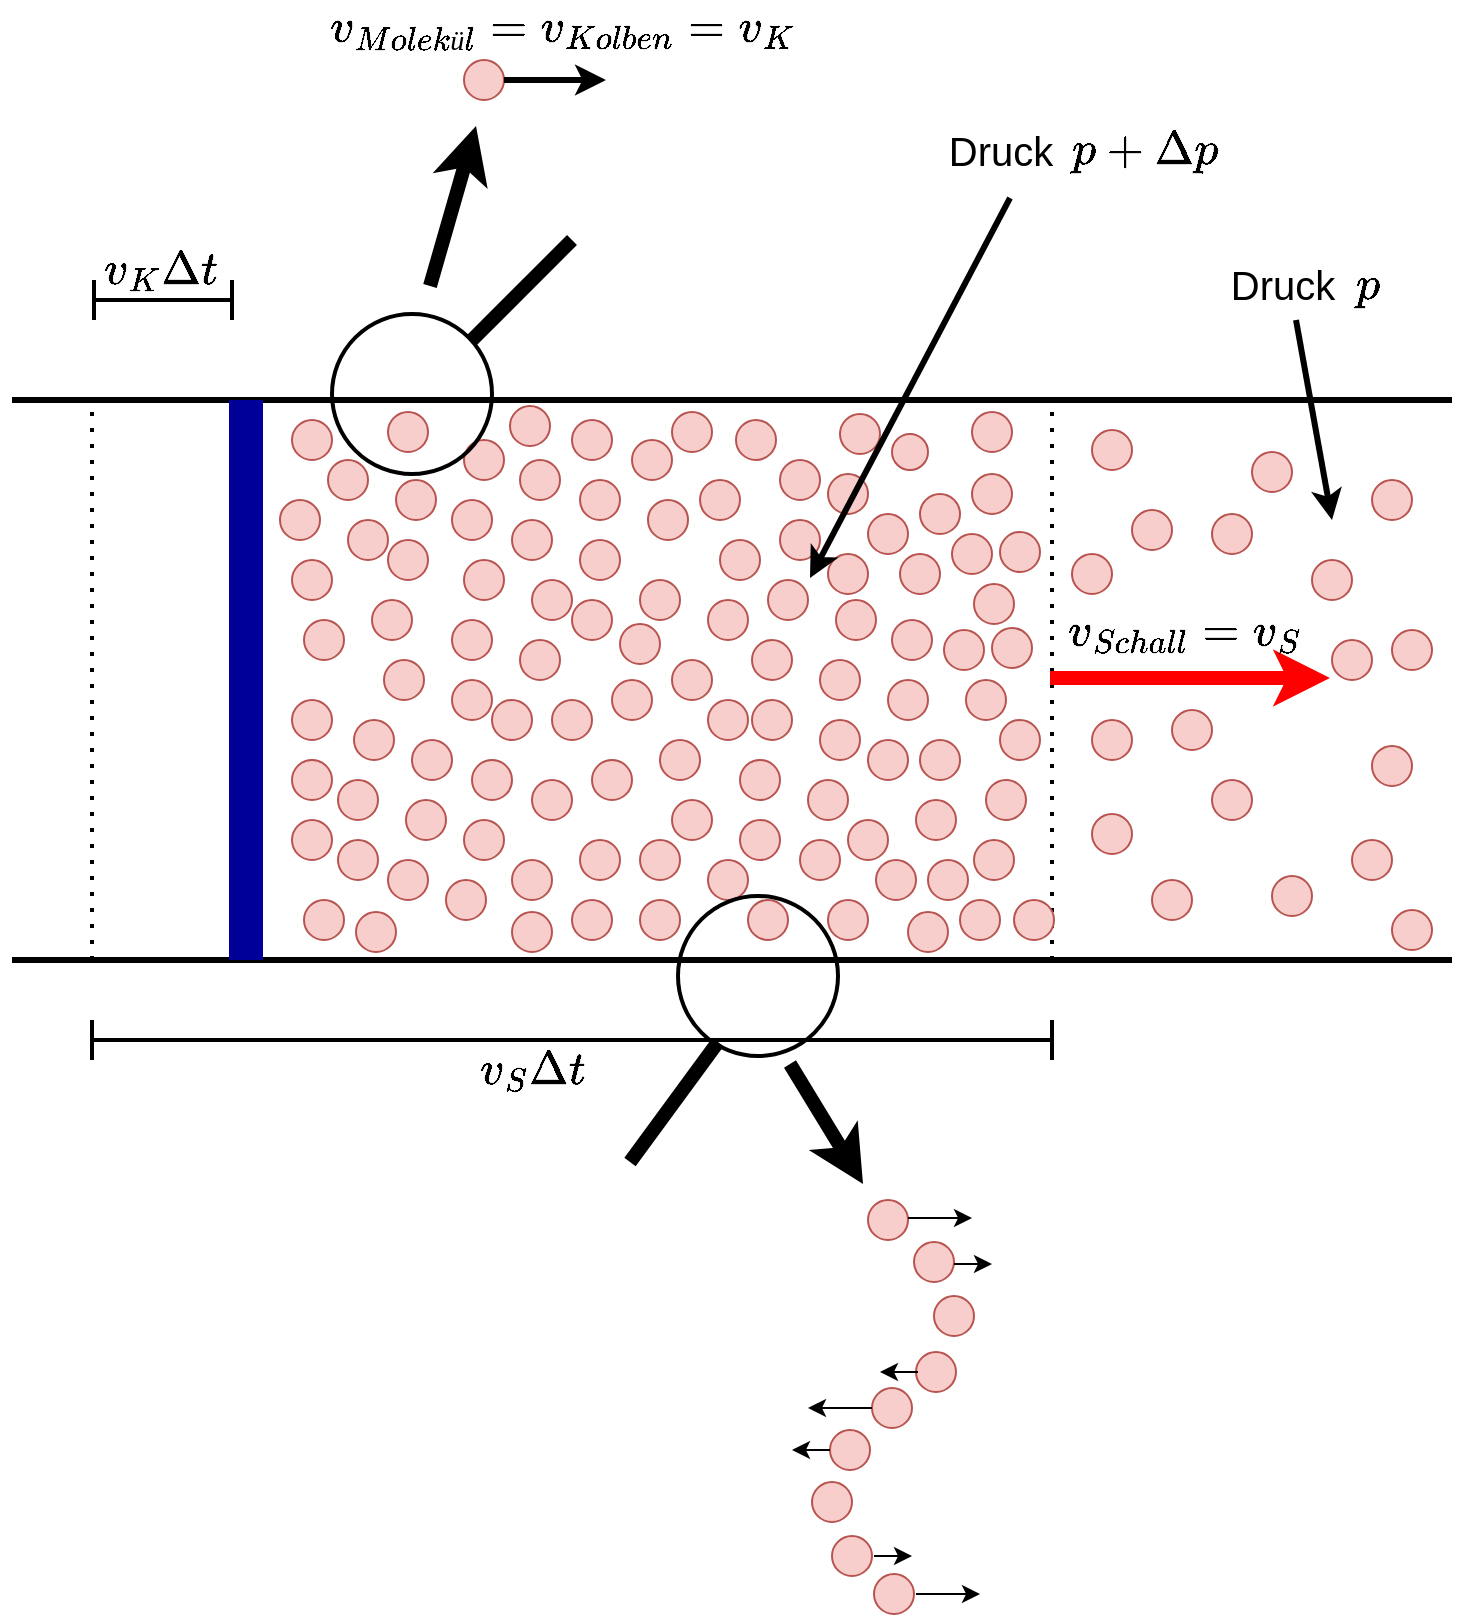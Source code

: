 <mxfile version="16.0.2" type="device"><diagram id="RHFOuQ_FvYzQEXBO6TNS" name="Seite-1"><mxGraphModel dx="786" dy="1684" grid="1" gridSize="10" guides="1" tooltips="1" connect="1" arrows="1" fold="1" page="1" pageScale="1" pageWidth="827" pageHeight="1169" math="1" shadow="0"><root><mxCell id="0"/><mxCell id="1" parent="0"/><mxCell id="Imc8ZZ9VPLZK54AkQUQ0-1" value="" style="endArrow=none;html=1;rounded=0;strokeWidth=3;" parent="1" edge="1"><mxGeometry width="50" height="50" relative="1" as="geometry"><mxPoint x="40" y="80" as="sourcePoint"/><mxPoint x="760" y="80" as="targetPoint"/></mxGeometry></mxCell><mxCell id="Imc8ZZ9VPLZK54AkQUQ0-2" value="" style="endArrow=none;html=1;rounded=0;strokeWidth=3;" parent="1" edge="1"><mxGeometry width="50" height="50" relative="1" as="geometry"><mxPoint x="40" y="360" as="sourcePoint"/><mxPoint x="760" y="360" as="targetPoint"/></mxGeometry></mxCell><mxCell id="Imc8ZZ9VPLZK54AkQUQ0-3" value="" style="endArrow=none;html=1;rounded=0;strokeWidth=17;strokeColor=#000099;" parent="1" edge="1"><mxGeometry width="50" height="50" relative="1" as="geometry"><mxPoint x="157" y="360" as="sourcePoint"/><mxPoint x="157" y="80" as="targetPoint"/></mxGeometry></mxCell><mxCell id="Imc8ZZ9VPLZK54AkQUQ0-4" value="" style="endArrow=none;dashed=1;html=1;dashPattern=1 3;strokeWidth=2;rounded=0;" parent="1" edge="1"><mxGeometry width="50" height="50" relative="1" as="geometry"><mxPoint x="560" y="360" as="sourcePoint"/><mxPoint x="560" y="80" as="targetPoint"/></mxGeometry></mxCell><mxCell id="Imc8ZZ9VPLZK54AkQUQ0-5" value="" style="endArrow=none;dashed=1;html=1;dashPattern=1 3;strokeWidth=2;rounded=0;" parent="1" edge="1"><mxGeometry width="50" height="50" relative="1" as="geometry"><mxPoint x="80" y="360" as="sourcePoint"/><mxPoint x="80" y="80" as="targetPoint"/></mxGeometry></mxCell><mxCell id="Imc8ZZ9VPLZK54AkQUQ0-6" value="" style="ellipse;whiteSpace=wrap;html=1;aspect=fixed;fillColor=#f8cecc;strokeColor=#b85450;" parent="1" vertex="1"><mxGeometry x="370" y="280" width="20" height="20" as="geometry"/></mxCell><mxCell id="Imc8ZZ9VPLZK54AkQUQ0-7" value="" style="ellipse;whiteSpace=wrap;html=1;aspect=fixed;fillColor=#f8cecc;strokeColor=#b85450;" parent="1" vertex="1"><mxGeometry x="404" y="290" width="20" height="20" as="geometry"/></mxCell><mxCell id="Imc8ZZ9VPLZK54AkQUQ0-8" value="" style="ellipse;whiteSpace=wrap;html=1;aspect=fixed;fillColor=#f8cecc;strokeColor=#b85450;" parent="1" vertex="1"><mxGeometry x="290" y="140" width="20" height="20" as="geometry"/></mxCell><mxCell id="Imc8ZZ9VPLZK54AkQUQ0-9" value="" style="ellipse;whiteSpace=wrap;html=1;aspect=fixed;fillColor=#f8cecc;strokeColor=#b85450;" parent="1" vertex="1"><mxGeometry x="324" y="150" width="20" height="20" as="geometry"/></mxCell><mxCell id="Imc8ZZ9VPLZK54AkQUQ0-14" value="" style="ellipse;whiteSpace=wrap;html=1;aspect=fixed;fillColor=#f8cecc;strokeColor=#b85450;" parent="1" vertex="1"><mxGeometry x="404" y="260" width="20" height="20" as="geometry"/></mxCell><mxCell id="Imc8ZZ9VPLZK54AkQUQ0-15" value="" style="ellipse;whiteSpace=wrap;html=1;aspect=fixed;fillColor=#f8cecc;strokeColor=#b85450;" parent="1" vertex="1"><mxGeometry x="438" y="270" width="20" height="20" as="geometry"/></mxCell><mxCell id="Imc8ZZ9VPLZK54AkQUQ0-16" value="" style="ellipse;whiteSpace=wrap;html=1;aspect=fixed;fillColor=#f8cecc;strokeColor=#b85450;" parent="1" vertex="1"><mxGeometry x="324" y="120" width="20" height="20" as="geometry"/></mxCell><mxCell id="Imc8ZZ9VPLZK54AkQUQ0-17" value="" style="ellipse;whiteSpace=wrap;html=1;aspect=fixed;fillColor=#f8cecc;strokeColor=#b85450;" parent="1" vertex="1"><mxGeometry x="358" y="130" width="20" height="20" as="geometry"/></mxCell><mxCell id="Imc8ZZ9VPLZK54AkQUQ0-18" value="" style="ellipse;whiteSpace=wrap;html=1;aspect=fixed;fillColor=#f8cecc;strokeColor=#b85450;" parent="1" vertex="1"><mxGeometry x="290" y="310" width="20" height="20" as="geometry"/></mxCell><mxCell id="Imc8ZZ9VPLZK54AkQUQ0-19" value="" style="ellipse;whiteSpace=wrap;html=1;aspect=fixed;fillColor=#f8cecc;strokeColor=#b85450;" parent="1" vertex="1"><mxGeometry x="324" y="300" width="20" height="20" as="geometry"/></mxCell><mxCell id="Imc8ZZ9VPLZK54AkQUQ0-20" value="" style="ellipse;whiteSpace=wrap;html=1;aspect=fixed;fillColor=#f8cecc;strokeColor=#b85450;" parent="1" vertex="1"><mxGeometry x="300" y="270" width="20" height="20" as="geometry"/></mxCell><mxCell id="Imc8ZZ9VPLZK54AkQUQ0-21" value="" style="ellipse;whiteSpace=wrap;html=1;aspect=fixed;fillColor=#f8cecc;strokeColor=#b85450;" parent="1" vertex="1"><mxGeometry x="280" y="230" width="20" height="20" as="geometry"/></mxCell><mxCell id="Imc8ZZ9VPLZK54AkQUQ0-26" value="" style="ellipse;whiteSpace=wrap;html=1;aspect=fixed;fillColor=#f8cecc;strokeColor=#b85450;" parent="1" vertex="1"><mxGeometry x="410" y="230" width="20" height="20" as="geometry"/></mxCell><mxCell id="Imc8ZZ9VPLZK54AkQUQ0-27" value="" style="ellipse;whiteSpace=wrap;html=1;aspect=fixed;fillColor=#f8cecc;strokeColor=#b85450;" parent="1" vertex="1"><mxGeometry x="444" y="240" width="20" height="20" as="geometry"/></mxCell><mxCell id="Imc8ZZ9VPLZK54AkQUQ0-28" value="" style="ellipse;whiteSpace=wrap;html=1;aspect=fixed;fillColor=#f8cecc;strokeColor=#b85450;" parent="1" vertex="1"><mxGeometry x="444" y="210" width="20" height="20" as="geometry"/></mxCell><mxCell id="Imc8ZZ9VPLZK54AkQUQ0-29" value="" style="ellipse;whiteSpace=wrap;html=1;aspect=fixed;fillColor=#f8cecc;strokeColor=#b85450;" parent="1" vertex="1"><mxGeometry x="478" y="220" width="20" height="20" as="geometry"/></mxCell><mxCell id="Imc8ZZ9VPLZK54AkQUQ0-30" value="" style="ellipse;whiteSpace=wrap;html=1;aspect=fixed;fillColor=#f8cecc;strokeColor=#b85450;" parent="1" vertex="1"><mxGeometry x="330" y="260" width="20" height="20" as="geometry"/></mxCell><mxCell id="Imc8ZZ9VPLZK54AkQUQ0-31" value="" style="ellipse;whiteSpace=wrap;html=1;aspect=fixed;fillColor=#f8cecc;strokeColor=#b85450;" parent="1" vertex="1"><mxGeometry x="364" y="250" width="20" height="20" as="geometry"/></mxCell><mxCell id="Imc8ZZ9VPLZK54AkQUQ0-32" value="" style="ellipse;whiteSpace=wrap;html=1;aspect=fixed;fillColor=#f8cecc;strokeColor=#b85450;" parent="1" vertex="1"><mxGeometry x="340" y="220" width="20" height="20" as="geometry"/></mxCell><mxCell id="Imc8ZZ9VPLZK54AkQUQ0-33" value="" style="ellipse;whiteSpace=wrap;html=1;aspect=fixed;fillColor=#f8cecc;strokeColor=#b85450;" parent="1" vertex="1"><mxGeometry x="320" y="180" width="20" height="20" as="geometry"/></mxCell><mxCell id="Imc8ZZ9VPLZK54AkQUQ0-34" value="" style="ellipse;whiteSpace=wrap;html=1;aspect=fixed;fillColor=#f8cecc;strokeColor=#b85450;" parent="1" vertex="1"><mxGeometry x="354" y="170" width="20" height="20" as="geometry"/></mxCell><mxCell id="Imc8ZZ9VPLZK54AkQUQ0-35" value="" style="ellipse;whiteSpace=wrap;html=1;aspect=fixed;fillColor=#f8cecc;strokeColor=#b85450;" parent="1" vertex="1"><mxGeometry x="388" y="180" width="20" height="20" as="geometry"/></mxCell><mxCell id="Imc8ZZ9VPLZK54AkQUQ0-36" value="" style="ellipse;whiteSpace=wrap;html=1;aspect=fixed;fillColor=#f8cecc;strokeColor=#b85450;" parent="1" vertex="1"><mxGeometry x="394" y="150" width="20" height="20" as="geometry"/></mxCell><mxCell id="Imc8ZZ9VPLZK54AkQUQ0-37" value="" style="ellipse;whiteSpace=wrap;html=1;aspect=fixed;fillColor=#f8cecc;strokeColor=#b85450;" parent="1" vertex="1"><mxGeometry x="370" y="210" width="20" height="20" as="geometry"/></mxCell><mxCell id="Imc8ZZ9VPLZK54AkQUQ0-38" value="" style="ellipse;whiteSpace=wrap;html=1;aspect=fixed;fillColor=#f8cecc;strokeColor=#b85450;" parent="1" vertex="1"><mxGeometry x="410" y="200" width="20" height="20" as="geometry"/></mxCell><mxCell id="Imc8ZZ9VPLZK54AkQUQ0-39" value="" style="ellipse;whiteSpace=wrap;html=1;aspect=fixed;fillColor=#f8cecc;strokeColor=#b85450;" parent="1" vertex="1"><mxGeometry x="418" y="170" width="20" height="20" as="geometry"/></mxCell><mxCell id="Imc8ZZ9VPLZK54AkQUQ0-40" value="" style="ellipse;whiteSpace=wrap;html=1;aspect=fixed;fillColor=#f8cecc;strokeColor=#b85450;" parent="1" vertex="1"><mxGeometry x="452" y="180" width="20" height="20" as="geometry"/></mxCell><mxCell id="Imc8ZZ9VPLZK54AkQUQ0-41" value="" style="ellipse;whiteSpace=wrap;html=1;aspect=fixed;fillColor=#f8cecc;strokeColor=#b85450;" parent="1" vertex="1"><mxGeometry x="424" y="140" width="20" height="20" as="geometry"/></mxCell><mxCell id="Imc8ZZ9VPLZK54AkQUQ0-42" value="" style="ellipse;whiteSpace=wrap;html=1;aspect=fixed;fillColor=#f8cecc;strokeColor=#b85450;" parent="1" vertex="1"><mxGeometry x="402" y="90" width="20" height="20" as="geometry"/></mxCell><mxCell id="Imc8ZZ9VPLZK54AkQUQ0-43" value="" style="ellipse;whiteSpace=wrap;html=1;aspect=fixed;fillColor=#f8cecc;strokeColor=#b85450;" parent="1" vertex="1"><mxGeometry x="384" y="120" width="20" height="20" as="geometry"/></mxCell><mxCell id="Imc8ZZ9VPLZK54AkQUQ0-44" value="" style="ellipse;whiteSpace=wrap;html=1;aspect=fixed;fillColor=#f8cecc;strokeColor=#b85450;" parent="1" vertex="1"><mxGeometry x="424" y="110" width="20" height="20" as="geometry"/></mxCell><mxCell id="Imc8ZZ9VPLZK54AkQUQ0-45" value="" style="ellipse;whiteSpace=wrap;html=1;aspect=fixed;fillColor=#f8cecc;strokeColor=#b85450;" parent="1" vertex="1"><mxGeometry x="226" y="210" width="20" height="20" as="geometry"/></mxCell><mxCell id="Imc8ZZ9VPLZK54AkQUQ0-46" value="" style="ellipse;whiteSpace=wrap;html=1;aspect=fixed;fillColor=#f8cecc;strokeColor=#b85450;" parent="1" vertex="1"><mxGeometry x="260" y="220" width="20" height="20" as="geometry"/></mxCell><mxCell id="Imc8ZZ9VPLZK54AkQUQ0-47" value="" style="ellipse;whiteSpace=wrap;html=1;aspect=fixed;fillColor=#f8cecc;strokeColor=#b85450;" parent="1" vertex="1"><mxGeometry x="260" y="190" width="20" height="20" as="geometry"/></mxCell><mxCell id="Imc8ZZ9VPLZK54AkQUQ0-48" value="" style="ellipse;whiteSpace=wrap;html=1;aspect=fixed;fillColor=#f8cecc;strokeColor=#b85450;" parent="1" vertex="1"><mxGeometry x="294" y="200" width="20" height="20" as="geometry"/></mxCell><mxCell id="Imc8ZZ9VPLZK54AkQUQ0-49" value="" style="ellipse;whiteSpace=wrap;html=1;aspect=fixed;fillColor=#f8cecc;strokeColor=#b85450;" parent="1" vertex="1"><mxGeometry x="344" y="192" width="20" height="20" as="geometry"/></mxCell><mxCell id="Imc8ZZ9VPLZK54AkQUQ0-50" value="" style="ellipse;whiteSpace=wrap;html=1;aspect=fixed;fillColor=#f8cecc;strokeColor=#b85450;" parent="1" vertex="1"><mxGeometry x="180" y="230" width="20" height="20" as="geometry"/></mxCell><mxCell id="Imc8ZZ9VPLZK54AkQUQ0-51" value="" style="ellipse;whiteSpace=wrap;html=1;aspect=fixed;fillColor=#f8cecc;strokeColor=#b85450;" parent="1" vertex="1"><mxGeometry x="310" y="230" width="20" height="20" as="geometry"/></mxCell><mxCell id="Imc8ZZ9VPLZK54AkQUQ0-52" value="" style="ellipse;whiteSpace=wrap;html=1;aspect=fixed;fillColor=#f8cecc;strokeColor=#b85450;" parent="1" vertex="1"><mxGeometry x="266" y="160" width="20" height="20" as="geometry"/></mxCell><mxCell id="Imc8ZZ9VPLZK54AkQUQ0-53" value="" style="ellipse;whiteSpace=wrap;html=1;aspect=fixed;fillColor=#f8cecc;strokeColor=#b85450;" parent="1" vertex="1"><mxGeometry x="300" y="170" width="20" height="20" as="geometry"/></mxCell><mxCell id="Imc8ZZ9VPLZK54AkQUQ0-54" value="" style="ellipse;whiteSpace=wrap;html=1;aspect=fixed;fillColor=#f8cecc;strokeColor=#b85450;" parent="1" vertex="1"><mxGeometry x="186" y="190" width="20" height="20" as="geometry"/></mxCell><mxCell id="Imc8ZZ9VPLZK54AkQUQ0-55" value="" style="ellipse;whiteSpace=wrap;html=1;aspect=fixed;fillColor=#f8cecc;strokeColor=#b85450;" parent="1" vertex="1"><mxGeometry x="220" y="180" width="20" height="20" as="geometry"/></mxCell><mxCell id="Imc8ZZ9VPLZK54AkQUQ0-56" value="" style="ellipse;whiteSpace=wrap;html=1;aspect=fixed;fillColor=#f8cecc;strokeColor=#b85450;" parent="1" vertex="1"><mxGeometry x="203" y="300" width="20" height="20" as="geometry"/></mxCell><mxCell id="Imc8ZZ9VPLZK54AkQUQ0-57" value="" style="ellipse;whiteSpace=wrap;html=1;aspect=fixed;fillColor=#f8cecc;strokeColor=#b85450;" parent="1" vertex="1"><mxGeometry x="203" y="270" width="20" height="20" as="geometry"/></mxCell><mxCell id="Imc8ZZ9VPLZK54AkQUQ0-58" value="" style="ellipse;whiteSpace=wrap;html=1;aspect=fixed;fillColor=#f8cecc;strokeColor=#b85450;" parent="1" vertex="1"><mxGeometry x="237" y="280" width="20" height="20" as="geometry"/></mxCell><mxCell id="Imc8ZZ9VPLZK54AkQUQ0-59" value="" style="ellipse;whiteSpace=wrap;html=1;aspect=fixed;fillColor=#f8cecc;strokeColor=#b85450;" parent="1" vertex="1"><mxGeometry x="211" y="240" width="20" height="20" as="geometry"/></mxCell><mxCell id="Imc8ZZ9VPLZK54AkQUQ0-60" value="" style="ellipse;whiteSpace=wrap;html=1;aspect=fixed;fillColor=#f8cecc;strokeColor=#b85450;" parent="1" vertex="1"><mxGeometry x="240" y="250" width="20" height="20" as="geometry"/></mxCell><mxCell id="Imc8ZZ9VPLZK54AkQUQ0-61" value="" style="ellipse;whiteSpace=wrap;html=1;aspect=fixed;fillColor=#f8cecc;strokeColor=#b85450;" parent="1" vertex="1"><mxGeometry x="458" y="290" width="20" height="20" as="geometry"/></mxCell><mxCell id="Imc8ZZ9VPLZK54AkQUQ0-62" value="" style="ellipse;whiteSpace=wrap;html=1;aspect=fixed;fillColor=#f8cecc;strokeColor=#b85450;" parent="1" vertex="1"><mxGeometry x="492" y="280" width="20" height="20" as="geometry"/></mxCell><mxCell id="Imc8ZZ9VPLZK54AkQUQ0-63" value="" style="ellipse;whiteSpace=wrap;html=1;aspect=fixed;fillColor=#f8cecc;strokeColor=#b85450;" parent="1" vertex="1"><mxGeometry x="468" y="250" width="20" height="20" as="geometry"/></mxCell><mxCell id="Imc8ZZ9VPLZK54AkQUQ0-64" value="" style="ellipse;whiteSpace=wrap;html=1;aspect=fixed;fillColor=#f8cecc;strokeColor=#b85450;" parent="1" vertex="1"><mxGeometry x="354" y="330" width="20" height="20" as="geometry"/></mxCell><mxCell id="Imc8ZZ9VPLZK54AkQUQ0-65" value="" style="ellipse;whiteSpace=wrap;html=1;aspect=fixed;fillColor=#f8cecc;strokeColor=#b85450;" parent="1" vertex="1"><mxGeometry x="354" y="300" width="20" height="20" as="geometry"/></mxCell><mxCell id="Imc8ZZ9VPLZK54AkQUQ0-66" value="" style="ellipse;whiteSpace=wrap;html=1;aspect=fixed;fillColor=#f8cecc;strokeColor=#b85450;" parent="1" vertex="1"><mxGeometry x="388" y="310" width="20" height="20" as="geometry"/></mxCell><mxCell id="Imc8ZZ9VPLZK54AkQUQ0-67" value="" style="ellipse;whiteSpace=wrap;html=1;aspect=fixed;fillColor=#f8cecc;strokeColor=#b85450;" parent="1" vertex="1"><mxGeometry x="408" y="330" width="20" height="20" as="geometry"/></mxCell><mxCell id="Imc8ZZ9VPLZK54AkQUQ0-68" value="" style="ellipse;whiteSpace=wrap;html=1;aspect=fixed;fillColor=#f8cecc;strokeColor=#b85450;" parent="1" vertex="1"><mxGeometry x="180" y="160" width="20" height="20" as="geometry"/></mxCell><mxCell id="Imc8ZZ9VPLZK54AkQUQ0-69" value="" style="ellipse;whiteSpace=wrap;html=1;aspect=fixed;fillColor=#f8cecc;strokeColor=#b85450;" parent="1" vertex="1"><mxGeometry x="198" y="110" width="20" height="20" as="geometry"/></mxCell><mxCell id="Imc8ZZ9VPLZK54AkQUQ0-70" value="" style="ellipse;whiteSpace=wrap;html=1;aspect=fixed;fillColor=#f8cecc;strokeColor=#b85450;" parent="1" vertex="1"><mxGeometry x="232" y="120" width="20" height="20" as="geometry"/></mxCell><mxCell id="Imc8ZZ9VPLZK54AkQUQ0-71" value="" style="ellipse;whiteSpace=wrap;html=1;aspect=fixed;fillColor=#f8cecc;strokeColor=#b85450;" parent="1" vertex="1"><mxGeometry x="228" y="150" width="20" height="20" as="geometry"/></mxCell><mxCell id="Imc8ZZ9VPLZK54AkQUQ0-72" value="" style="ellipse;whiteSpace=wrap;html=1;aspect=fixed;fillColor=#f8cecc;strokeColor=#b85450;" parent="1" vertex="1"><mxGeometry x="174" y="130" width="20" height="20" as="geometry"/></mxCell><mxCell id="Imc8ZZ9VPLZK54AkQUQ0-73" value="" style="ellipse;whiteSpace=wrap;html=1;aspect=fixed;fillColor=#f8cecc;strokeColor=#b85450;" parent="1" vertex="1"><mxGeometry x="208" y="140" width="20" height="20" as="geometry"/></mxCell><mxCell id="Imc8ZZ9VPLZK54AkQUQ0-74" value="" style="ellipse;whiteSpace=wrap;html=1;aspect=fixed;fillColor=#f8cecc;strokeColor=#b85450;" parent="1" vertex="1"><mxGeometry x="260" y="130" width="20" height="20" as="geometry"/></mxCell><mxCell id="Imc8ZZ9VPLZK54AkQUQ0-75" value="" style="ellipse;whiteSpace=wrap;html=1;aspect=fixed;fillColor=#f8cecc;strokeColor=#b85450;" parent="1" vertex="1"><mxGeometry x="350" y="100" width="20" height="20" as="geometry"/></mxCell><mxCell id="Imc8ZZ9VPLZK54AkQUQ0-76" value="" style="ellipse;whiteSpace=wrap;html=1;aspect=fixed;fillColor=#f8cecc;strokeColor=#b85450;" parent="1" vertex="1"><mxGeometry x="294" y="110" width="20" height="20" as="geometry"/></mxCell><mxCell id="Imc8ZZ9VPLZK54AkQUQ0-79" value="" style="ellipse;whiteSpace=wrap;html=1;aspect=fixed;fillColor=#f8cecc;strokeColor=#b85450;" parent="1" vertex="1"><mxGeometry x="320" y="90" width="20" height="20" as="geometry"/></mxCell><mxCell id="Imc8ZZ9VPLZK54AkQUQ0-80" value="" style="ellipse;whiteSpace=wrap;html=1;aspect=fixed;fillColor=#f8cecc;strokeColor=#b85450;" parent="1" vertex="1"><mxGeometry x="266" y="100" width="20" height="20" as="geometry"/></mxCell><mxCell id="Imc8ZZ9VPLZK54AkQUQ0-81" value="" style="ellipse;whiteSpace=wrap;html=1;aspect=fixed;fillColor=#f8cecc;strokeColor=#b85450;" parent="1" vertex="1"><mxGeometry x="180" y="90" width="20" height="20" as="geometry"/></mxCell><mxCell id="Imc8ZZ9VPLZK54AkQUQ0-82" value="" style="ellipse;whiteSpace=wrap;html=1;aspect=fixed;fillColor=#f8cecc;strokeColor=#b85450;" parent="1" vertex="1"><mxGeometry x="228" y="86" width="20" height="20" as="geometry"/></mxCell><mxCell id="Imc8ZZ9VPLZK54AkQUQ0-83" value="" style="ellipse;whiteSpace=wrap;html=1;aspect=fixed;fillColor=#f8cecc;strokeColor=#b85450;" parent="1" vertex="1"><mxGeometry x="448" y="117" width="20" height="20" as="geometry"/></mxCell><mxCell id="Imc8ZZ9VPLZK54AkQUQ0-84" value="" style="ellipse;whiteSpace=wrap;html=1;aspect=fixed;fillColor=#f8cecc;strokeColor=#b85450;" parent="1" vertex="1"><mxGeometry x="454" y="87" width="20" height="20" as="geometry"/></mxCell><mxCell id="Imc8ZZ9VPLZK54AkQUQ0-85" value="" style="ellipse;whiteSpace=wrap;html=1;aspect=fixed;fillColor=#f8cecc;strokeColor=#b85450;" parent="1" vertex="1"><mxGeometry x="468" y="137" width="20" height="20" as="geometry"/></mxCell><mxCell id="Imc8ZZ9VPLZK54AkQUQ0-86" value="" style="ellipse;whiteSpace=wrap;html=1;aspect=fixed;fillColor=#f8cecc;strokeColor=#b85450;" parent="1" vertex="1"><mxGeometry x="480" y="97" width="18" height="18" as="geometry"/></mxCell><mxCell id="Imc8ZZ9VPLZK54AkQUQ0-87" value="" style="ellipse;whiteSpace=wrap;html=1;aspect=fixed;fillColor=#f8cecc;strokeColor=#b85450;" parent="1" vertex="1"><mxGeometry x="180" y="290" width="20" height="20" as="geometry"/></mxCell><mxCell id="Imc8ZZ9VPLZK54AkQUQ0-88" value="" style="ellipse;whiteSpace=wrap;html=1;aspect=fixed;fillColor=#f8cecc;strokeColor=#b85450;" parent="1" vertex="1"><mxGeometry x="180" y="260" width="20" height="20" as="geometry"/></mxCell><mxCell id="Imc8ZZ9VPLZK54AkQUQ0-89" value="" style="ellipse;whiteSpace=wrap;html=1;aspect=fixed;fillColor=#f8cecc;strokeColor=#b85450;" parent="1" vertex="1"><mxGeometry x="270" y="260" width="20" height="20" as="geometry"/></mxCell><mxCell id="Imc8ZZ9VPLZK54AkQUQ0-90" value="" style="ellipse;whiteSpace=wrap;html=1;aspect=fixed;fillColor=#f8cecc;strokeColor=#b85450;" parent="1" vertex="1"><mxGeometry x="266" y="290" width="20" height="20" as="geometry"/></mxCell><mxCell id="Imc8ZZ9VPLZK54AkQUQ0-91" value="" style="ellipse;whiteSpace=wrap;html=1;aspect=fixed;fillColor=#f8cecc;strokeColor=#b85450;" parent="1" vertex="1"><mxGeometry x="186" y="330" width="20" height="20" as="geometry"/></mxCell><mxCell id="Imc8ZZ9VPLZK54AkQUQ0-92" value="" style="ellipse;whiteSpace=wrap;html=1;aspect=fixed;fillColor=#f8cecc;strokeColor=#b85450;" parent="1" vertex="1"><mxGeometry x="228" y="310" width="20" height="20" as="geometry"/></mxCell><mxCell id="Imc8ZZ9VPLZK54AkQUQ0-93" value="" style="ellipse;whiteSpace=wrap;html=1;aspect=fixed;fillColor=#f8cecc;strokeColor=#b85450;" parent="1" vertex="1"><mxGeometry x="212" y="336" width="20" height="20" as="geometry"/></mxCell><mxCell id="Imc8ZZ9VPLZK54AkQUQ0-94" value="" style="ellipse;whiteSpace=wrap;html=1;aspect=fixed;fillColor=#f8cecc;strokeColor=#b85450;" parent="1" vertex="1"><mxGeometry x="257" y="320" width="20" height="20" as="geometry"/></mxCell><mxCell id="Imc8ZZ9VPLZK54AkQUQ0-95" value="" style="ellipse;whiteSpace=wrap;html=1;aspect=fixed;fillColor=#f8cecc;strokeColor=#b85450;" parent="1" vertex="1"><mxGeometry x="320" y="330" width="20" height="20" as="geometry"/></mxCell><mxCell id="Imc8ZZ9VPLZK54AkQUQ0-96" value="" style="ellipse;whiteSpace=wrap;html=1;aspect=fixed;fillColor=#f8cecc;strokeColor=#b85450;" parent="1" vertex="1"><mxGeometry x="290" y="336" width="20" height="20" as="geometry"/></mxCell><mxCell id="Imc8ZZ9VPLZK54AkQUQ0-97" value="" style="ellipse;whiteSpace=wrap;html=1;aspect=fixed;fillColor=#f8cecc;strokeColor=#b85450;" parent="1" vertex="1"><mxGeometry x="448" y="157" width="20" height="20" as="geometry"/></mxCell><mxCell id="Imc8ZZ9VPLZK54AkQUQ0-98" value="" style="ellipse;whiteSpace=wrap;html=1;aspect=fixed;fillColor=#f8cecc;strokeColor=#b85450;" parent="1" vertex="1"><mxGeometry x="480" y="190" width="20" height="20" as="geometry"/></mxCell><mxCell id="Imc8ZZ9VPLZK54AkQUQ0-99" value="" style="ellipse;whiteSpace=wrap;html=1;aspect=fixed;fillColor=#f8cecc;strokeColor=#b85450;" parent="1" vertex="1"><mxGeometry x="494" y="250" width="20" height="20" as="geometry"/></mxCell><mxCell id="Imc8ZZ9VPLZK54AkQUQ0-100" value="" style="ellipse;whiteSpace=wrap;html=1;aspect=fixed;fillColor=#f8cecc;strokeColor=#b85450;" parent="1" vertex="1"><mxGeometry x="520" y="86" width="20" height="20" as="geometry"/></mxCell><mxCell id="Imc8ZZ9VPLZK54AkQUQ0-101" value="" style="ellipse;whiteSpace=wrap;html=1;aspect=fixed;fillColor=#f8cecc;strokeColor=#b85450;" parent="1" vertex="1"><mxGeometry x="534" y="146" width="20" height="20" as="geometry"/></mxCell><mxCell id="Imc8ZZ9VPLZK54AkQUQ0-102" value="" style="ellipse;whiteSpace=wrap;html=1;aspect=fixed;fillColor=#f8cecc;strokeColor=#b85450;" parent="1" vertex="1"><mxGeometry x="527" y="270" width="20" height="20" as="geometry"/></mxCell><mxCell id="Imc8ZZ9VPLZK54AkQUQ0-103" value="" style="ellipse;whiteSpace=wrap;html=1;aspect=fixed;fillColor=#f8cecc;strokeColor=#b85450;" parent="1" vertex="1"><mxGeometry x="541" y="330" width="20" height="20" as="geometry"/></mxCell><mxCell id="Imc8ZZ9VPLZK54AkQUQ0-104" value="" style="ellipse;whiteSpace=wrap;html=1;aspect=fixed;fillColor=#f8cecc;strokeColor=#b85450;" parent="1" vertex="1"><mxGeometry x="520" y="117" width="20" height="20" as="geometry"/></mxCell><mxCell id="Imc8ZZ9VPLZK54AkQUQ0-105" value="" style="ellipse;whiteSpace=wrap;html=1;aspect=fixed;fillColor=#f8cecc;strokeColor=#b85450;" parent="1" vertex="1"><mxGeometry x="510" y="147" width="20" height="20" as="geometry"/></mxCell><mxCell id="Imc8ZZ9VPLZK54AkQUQ0-106" value="" style="ellipse;whiteSpace=wrap;html=1;aspect=fixed;fillColor=#f8cecc;strokeColor=#b85450;" parent="1" vertex="1"><mxGeometry x="494" y="127" width="20" height="20" as="geometry"/></mxCell><mxCell id="Imc8ZZ9VPLZK54AkQUQ0-107" value="" style="ellipse;whiteSpace=wrap;html=1;aspect=fixed;fillColor=#f8cecc;strokeColor=#b85450;" parent="1" vertex="1"><mxGeometry x="484" y="157" width="20" height="20" as="geometry"/></mxCell><mxCell id="Imc8ZZ9VPLZK54AkQUQ0-108" value="" style="ellipse;whiteSpace=wrap;html=1;aspect=fixed;fillColor=#f8cecc;strokeColor=#b85450;" parent="1" vertex="1"><mxGeometry x="521" y="172" width="20" height="20" as="geometry"/></mxCell><mxCell id="Imc8ZZ9VPLZK54AkQUQ0-109" value="" style="ellipse;whiteSpace=wrap;html=1;aspect=fixed;fillColor=#f8cecc;strokeColor=#b85450;" parent="1" vertex="1"><mxGeometry x="521" y="300" width="20" height="20" as="geometry"/></mxCell><mxCell id="Imc8ZZ9VPLZK54AkQUQ0-111" value="" style="ellipse;whiteSpace=wrap;html=1;aspect=fixed;fillColor=#f8cecc;strokeColor=#b85450;" parent="1" vertex="1"><mxGeometry x="434" y="300" width="20" height="20" as="geometry"/></mxCell><mxCell id="Imc8ZZ9VPLZK54AkQUQ0-112" value="" style="ellipse;whiteSpace=wrap;html=1;aspect=fixed;fillColor=#f8cecc;strokeColor=#b85450;" parent="1" vertex="1"><mxGeometry x="498" y="310" width="20" height="20" as="geometry"/></mxCell><mxCell id="Imc8ZZ9VPLZK54AkQUQ0-113" value="" style="ellipse;whiteSpace=wrap;html=1;aspect=fixed;fillColor=#f8cecc;strokeColor=#b85450;" parent="1" vertex="1"><mxGeometry x="448" y="330" width="20" height="20" as="geometry"/></mxCell><mxCell id="Imc8ZZ9VPLZK54AkQUQ0-114" value="" style="ellipse;whiteSpace=wrap;html=1;aspect=fixed;fillColor=#f8cecc;strokeColor=#b85450;" parent="1" vertex="1"><mxGeometry x="472" y="310" width="20" height="20" as="geometry"/></mxCell><mxCell id="Imc8ZZ9VPLZK54AkQUQ0-115" value="" style="ellipse;whiteSpace=wrap;html=1;aspect=fixed;fillColor=#f8cecc;strokeColor=#b85450;direction=north;" parent="1" vertex="1"><mxGeometry x="488" y="336" width="20" height="20" as="geometry"/></mxCell><mxCell id="Imc8ZZ9VPLZK54AkQUQ0-116" value="" style="ellipse;whiteSpace=wrap;html=1;aspect=fixed;fillColor=#f8cecc;strokeColor=#b85450;" parent="1" vertex="1"><mxGeometry x="514" y="330" width="20" height="20" as="geometry"/></mxCell><mxCell id="Imc8ZZ9VPLZK54AkQUQ0-117" value="" style="ellipse;whiteSpace=wrap;html=1;aspect=fixed;fillColor=#f8cecc;strokeColor=#b85450;" parent="1" vertex="1"><mxGeometry x="289" y="83" width="20" height="20" as="geometry"/></mxCell><mxCell id="Imc8ZZ9VPLZK54AkQUQ0-118" value="" style="ellipse;whiteSpace=wrap;html=1;aspect=fixed;fillColor=#f8cecc;strokeColor=#b85450;" parent="1" vertex="1"><mxGeometry x="530" y="194" width="20" height="20" as="geometry"/></mxCell><mxCell id="Imc8ZZ9VPLZK54AkQUQ0-119" value="" style="ellipse;whiteSpace=wrap;html=1;aspect=fixed;fillColor=#f8cecc;strokeColor=#b85450;" parent="1" vertex="1"><mxGeometry x="506" y="195" width="20" height="20" as="geometry"/></mxCell><mxCell id="Imc8ZZ9VPLZK54AkQUQ0-120" value="" style="ellipse;whiteSpace=wrap;html=1;aspect=fixed;fillColor=#f8cecc;strokeColor=#b85450;" parent="1" vertex="1"><mxGeometry x="517" y="220" width="20" height="20" as="geometry"/></mxCell><mxCell id="Imc8ZZ9VPLZK54AkQUQ0-121" value="" style="ellipse;whiteSpace=wrap;html=1;aspect=fixed;fillColor=#f8cecc;strokeColor=#b85450;" parent="1" vertex="1"><mxGeometry x="370" y="86" width="20" height="20" as="geometry"/></mxCell><mxCell id="Imc8ZZ9VPLZK54AkQUQ0-122" value="" style="ellipse;whiteSpace=wrap;html=1;aspect=fixed;fillColor=#f8cecc;strokeColor=#b85450;" parent="1" vertex="1"><mxGeometry x="388" y="230" width="20" height="20" as="geometry"/></mxCell><mxCell id="Imc8ZZ9VPLZK54AkQUQ0-123" value="" style="ellipse;whiteSpace=wrap;html=1;aspect=fixed;fillColor=#f8cecc;strokeColor=#b85450;" parent="1" vertex="1"><mxGeometry x="534" y="240" width="20" height="20" as="geometry"/></mxCell><mxCell id="Imc8ZZ9VPLZK54AkQUQ0-124" value="" style="ellipse;whiteSpace=wrap;html=1;aspect=fixed;fillColor=#f8cecc;strokeColor=#b85450;" parent="1" vertex="1"><mxGeometry x="660" y="106" width="20" height="20" as="geometry"/></mxCell><mxCell id="Imc8ZZ9VPLZK54AkQUQ0-125" value="" style="ellipse;whiteSpace=wrap;html=1;aspect=fixed;fillColor=#f8cecc;strokeColor=#b85450;" parent="1" vertex="1"><mxGeometry x="640" y="137" width="20" height="20" as="geometry"/></mxCell><mxCell id="Imc8ZZ9VPLZK54AkQUQ0-126" value="" style="ellipse;whiteSpace=wrap;html=1;aspect=fixed;fillColor=#f8cecc;strokeColor=#b85450;" parent="1" vertex="1"><mxGeometry x="700" y="200" width="20" height="20" as="geometry"/></mxCell><mxCell id="Imc8ZZ9VPLZK54AkQUQ0-127" value="" style="ellipse;whiteSpace=wrap;html=1;aspect=fixed;fillColor=#f8cecc;strokeColor=#b85450;" parent="1" vertex="1"><mxGeometry x="570" y="157" width="20" height="20" as="geometry"/></mxCell><mxCell id="Imc8ZZ9VPLZK54AkQUQ0-128" value="" style="ellipse;whiteSpace=wrap;html=1;aspect=fixed;fillColor=#f8cecc;strokeColor=#b85450;" parent="1" vertex="1"><mxGeometry x="600" y="135" width="20" height="20" as="geometry"/></mxCell><mxCell id="Imc8ZZ9VPLZK54AkQUQ0-129" value="" style="ellipse;whiteSpace=wrap;html=1;aspect=fixed;fillColor=#f8cecc;strokeColor=#b85450;" parent="1" vertex="1"><mxGeometry x="640" y="270" width="20" height="20" as="geometry"/></mxCell><mxCell id="Imc8ZZ9VPLZK54AkQUQ0-130" value="" style="ellipse;whiteSpace=wrap;html=1;aspect=fixed;fillColor=#f8cecc;strokeColor=#b85450;" parent="1" vertex="1"><mxGeometry x="720" y="120" width="20" height="20" as="geometry"/></mxCell><mxCell id="Imc8ZZ9VPLZK54AkQUQ0-131" value="" style="ellipse;whiteSpace=wrap;html=1;aspect=fixed;fillColor=#f8cecc;strokeColor=#b85450;" parent="1" vertex="1"><mxGeometry x="580" y="95" width="20" height="20" as="geometry"/></mxCell><mxCell id="Imc8ZZ9VPLZK54AkQUQ0-132" value="" style="ellipse;whiteSpace=wrap;html=1;aspect=fixed;fillColor=#f8cecc;strokeColor=#b85450;" parent="1" vertex="1"><mxGeometry x="730" y="195" width="20" height="20" as="geometry"/></mxCell><mxCell id="Imc8ZZ9VPLZK54AkQUQ0-133" value="" style="ellipse;whiteSpace=wrap;html=1;aspect=fixed;fillColor=#f8cecc;strokeColor=#b85450;" parent="1" vertex="1"><mxGeometry x="690" y="160" width="20" height="20" as="geometry"/></mxCell><mxCell id="Imc8ZZ9VPLZK54AkQUQ0-134" value="" style="ellipse;whiteSpace=wrap;html=1;aspect=fixed;fillColor=#f8cecc;strokeColor=#b85450;" parent="1" vertex="1"><mxGeometry x="720" y="253" width="20" height="20" as="geometry"/></mxCell><mxCell id="Imc8ZZ9VPLZK54AkQUQ0-135" value="" style="ellipse;whiteSpace=wrap;html=1;aspect=fixed;fillColor=#f8cecc;strokeColor=#b85450;" parent="1" vertex="1"><mxGeometry x="580" y="240" width="20" height="20" as="geometry"/></mxCell><mxCell id="Imc8ZZ9VPLZK54AkQUQ0-136" value="" style="ellipse;whiteSpace=wrap;html=1;aspect=fixed;fillColor=#f8cecc;strokeColor=#b85450;" parent="1" vertex="1"><mxGeometry x="580" y="287" width="20" height="20" as="geometry"/></mxCell><mxCell id="Imc8ZZ9VPLZK54AkQUQ0-137" value="" style="ellipse;whiteSpace=wrap;html=1;aspect=fixed;fillColor=#f8cecc;strokeColor=#b85450;" parent="1" vertex="1"><mxGeometry x="620" y="235" width="20" height="20" as="geometry"/></mxCell><mxCell id="Imc8ZZ9VPLZK54AkQUQ0-138" value="" style="ellipse;whiteSpace=wrap;html=1;aspect=fixed;fillColor=#f8cecc;strokeColor=#b85450;" parent="1" vertex="1"><mxGeometry x="730" y="335" width="20" height="20" as="geometry"/></mxCell><mxCell id="Imc8ZZ9VPLZK54AkQUQ0-139" value="" style="ellipse;whiteSpace=wrap;html=1;aspect=fixed;fillColor=#f8cecc;strokeColor=#b85450;" parent="1" vertex="1"><mxGeometry x="710" y="300" width="20" height="20" as="geometry"/></mxCell><mxCell id="Imc8ZZ9VPLZK54AkQUQ0-140" value="" style="ellipse;whiteSpace=wrap;html=1;aspect=fixed;fillColor=#f8cecc;strokeColor=#b85450;" parent="1" vertex="1"><mxGeometry x="670" y="318" width="20" height="20" as="geometry"/></mxCell><mxCell id="Imc8ZZ9VPLZK54AkQUQ0-141" value="" style="ellipse;whiteSpace=wrap;html=1;aspect=fixed;fillColor=#f8cecc;strokeColor=#b85450;" parent="1" vertex="1"><mxGeometry x="610" y="320" width="20" height="20" as="geometry"/></mxCell><mxCell id="Imc8ZZ9VPLZK54AkQUQ0-142" value="" style="shape=crossbar;whiteSpace=wrap;html=1;rounded=1;strokeWidth=2;" parent="1" vertex="1"><mxGeometry x="80" y="390" width="480" height="20" as="geometry"/></mxCell><mxCell id="Imc8ZZ9VPLZK54AkQUQ0-143" value="" style="shape=crossbar;whiteSpace=wrap;html=1;rounded=1;strokeWidth=2;" parent="1" vertex="1"><mxGeometry x="81" y="20" width="69" height="20" as="geometry"/></mxCell><mxCell id="Imc8ZZ9VPLZK54AkQUQ0-144" value="" style="endArrow=classic;html=1;rounded=0;strokeColor=#FF0000;strokeWidth=7;" parent="1" edge="1"><mxGeometry width="50" height="50" relative="1" as="geometry"><mxPoint x="559" y="219" as="sourcePoint"/><mxPoint x="699" y="219" as="targetPoint"/></mxGeometry></mxCell><mxCell id="Imc8ZZ9VPLZK54AkQUQ0-145" value="$$v_{Schall} = v_S$$" style="text;html=1;resizable=0;autosize=1;align=center;verticalAlign=middle;points=[];fillColor=none;strokeColor=none;rounded=0;fontSize=20;" parent="1" vertex="1"><mxGeometry x="521" y="180" width="210" height="30" as="geometry"/></mxCell><mxCell id="Imc8ZZ9VPLZK54AkQUQ0-147" value="" style="ellipse;whiteSpace=wrap;html=1;aspect=fixed;fontSize=20;strokeWidth=2;fillColor=none;" parent="1" vertex="1"><mxGeometry x="200" y="37" width="80" height="80" as="geometry"/></mxCell><mxCell id="Imc8ZZ9VPLZK54AkQUQ0-148" value="" style="endArrow=none;html=1;rounded=0;fontSize=20;strokeColor=#000000;strokeWidth=7;" parent="1" edge="1"><mxGeometry width="50" height="50" relative="1" as="geometry"><mxPoint x="270" y="50" as="sourcePoint"/><mxPoint x="320" as="targetPoint"/></mxGeometry></mxCell><mxCell id="Imc8ZZ9VPLZK54AkQUQ0-149" value="" style="ellipse;whiteSpace=wrap;html=1;aspect=fixed;fillColor=#f8cecc;strokeColor=#b85450;" parent="1" vertex="1"><mxGeometry x="266" y="-90" width="20" height="20" as="geometry"/></mxCell><mxCell id="Imc8ZZ9VPLZK54AkQUQ0-150" value="" style="endArrow=classic;html=1;rounded=0;fontSize=20;strokeColor=#000000;strokeWidth=7;" parent="1" edge="1"><mxGeometry width="50" height="50" relative="1" as="geometry"><mxPoint x="249" y="23" as="sourcePoint"/><mxPoint x="272" y="-57" as="targetPoint"/></mxGeometry></mxCell><mxCell id="Imc8ZZ9VPLZK54AkQUQ0-151" value="" style="endArrow=classic;html=1;rounded=0;fontSize=20;strokeColor=#000000;strokeWidth=3;exitX=1;exitY=0.5;exitDx=0;exitDy=0;" parent="1" source="Imc8ZZ9VPLZK54AkQUQ0-149" edge="1"><mxGeometry width="50" height="50" relative="1" as="geometry"><mxPoint x="314" y="-50" as="sourcePoint"/><mxPoint x="337" y="-80" as="targetPoint"/></mxGeometry></mxCell><mxCell id="Imc8ZZ9VPLZK54AkQUQ0-152" value="$$v_{Molekül} = v_{Kolben} = v_K$$" style="text;html=1;resizable=0;autosize=1;align=center;verticalAlign=middle;points=[];fillColor=none;strokeColor=none;rounded=0;fontSize=20;" parent="1" vertex="1"><mxGeometry x="145" y="-120" width="340" height="30" as="geometry"/></mxCell><mxCell id="Imc8ZZ9VPLZK54AkQUQ0-155" value="$$v_S \Delta t$$" style="text;html=1;resizable=0;autosize=1;align=center;verticalAlign=middle;points=[];fillColor=none;strokeColor=none;rounded=0;fontSize=20;" parent="1" vertex="1"><mxGeometry x="220" y="400" width="160" height="30" as="geometry"/></mxCell><mxCell id="Imc8ZZ9VPLZK54AkQUQ0-156" value="$$v_K \Delta t$$" style="text;html=1;resizable=0;autosize=1;align=center;verticalAlign=middle;points=[];fillColor=none;strokeColor=none;rounded=0;fontSize=20;" parent="1" vertex="1"><mxGeometry x="34" width="160" height="30" as="geometry"/></mxCell><mxCell id="Imc8ZZ9VPLZK54AkQUQ0-157" value="" style="endArrow=classic;html=1;rounded=0;fontSize=20;strokeColor=#000000;strokeWidth=3;" parent="1" edge="1"><mxGeometry width="50" height="50" relative="1" as="geometry"><mxPoint x="539" y="-21" as="sourcePoint"/><mxPoint x="439" y="169" as="targetPoint"/></mxGeometry></mxCell><mxCell id="Imc8ZZ9VPLZK54AkQUQ0-158" value="Druck" style="text;html=1;resizable=0;autosize=1;align=center;verticalAlign=middle;points=[];fillColor=none;strokeColor=none;rounded=0;fontSize=20;" parent="1" vertex="1"><mxGeometry x="499" y="-60" width="70" height="30" as="geometry"/></mxCell><mxCell id="Imc8ZZ9VPLZK54AkQUQ0-159" value="$$p + \Delta p$$" style="text;html=1;resizable=0;autosize=1;align=center;verticalAlign=middle;points=[];fillColor=none;strokeColor=none;rounded=0;fontSize=20;" parent="1" vertex="1"><mxGeometry x="526" y="-60" width="160" height="30" as="geometry"/></mxCell><mxCell id="Imc8ZZ9VPLZK54AkQUQ0-160" value="Druck" style="text;html=1;resizable=0;autosize=1;align=center;verticalAlign=middle;points=[];fillColor=none;strokeColor=none;rounded=0;fontSize=20;" parent="1" vertex="1"><mxGeometry x="640" y="7" width="70" height="30" as="geometry"/></mxCell><mxCell id="Imc8ZZ9VPLZK54AkQUQ0-161" value="$$p$$" style="text;html=1;resizable=0;autosize=1;align=center;verticalAlign=middle;points=[];fillColor=none;strokeColor=none;rounded=0;fontSize=20;" parent="1" vertex="1"><mxGeometry x="682" y="7" width="70" height="30" as="geometry"/></mxCell><mxCell id="Imc8ZZ9VPLZK54AkQUQ0-162" value="" style="endArrow=classic;html=1;rounded=0;fontSize=20;strokeColor=#000000;strokeWidth=3;" parent="1" edge="1"><mxGeometry width="50" height="50" relative="1" as="geometry"><mxPoint x="682" y="40" as="sourcePoint"/><mxPoint x="700" y="140" as="targetPoint"/></mxGeometry></mxCell><mxCell id="b2YQHs3gCcp3xbUcWYes-1" value="" style="ellipse;whiteSpace=wrap;html=1;aspect=fixed;fontSize=20;strokeWidth=2;fillColor=none;" vertex="1" parent="1"><mxGeometry x="373" y="328" width="80" height="80" as="geometry"/></mxCell><mxCell id="b2YQHs3gCcp3xbUcWYes-2" value="" style="endArrow=none;html=1;rounded=0;fontSize=20;strokeColor=#000000;strokeWidth=7;" edge="1" parent="1"><mxGeometry width="50" height="50" relative="1" as="geometry"><mxPoint x="349" y="461" as="sourcePoint"/><mxPoint x="393" y="401" as="targetPoint"/></mxGeometry></mxCell><mxCell id="b2YQHs3gCcp3xbUcWYes-3" value="" style="endArrow=classic;html=1;rounded=0;fontSize=20;strokeColor=#000000;strokeWidth=7;" edge="1" parent="1"><mxGeometry width="50" height="50" relative="1" as="geometry"><mxPoint x="429" y="412" as="sourcePoint"/><mxPoint x="465.5" y="472" as="targetPoint"/></mxGeometry></mxCell><mxCell id="b2YQHs3gCcp3xbUcWYes-4" value="" style="ellipse;whiteSpace=wrap;html=1;aspect=fixed;fillColor=#f8cecc;strokeColor=#b85450;" vertex="1" parent="1"><mxGeometry x="468" y="480" width="20" height="20" as="geometry"/></mxCell><mxCell id="b2YQHs3gCcp3xbUcWYes-5" value="" style="ellipse;whiteSpace=wrap;html=1;aspect=fixed;fillColor=#f8cecc;strokeColor=#b85450;" vertex="1" parent="1"><mxGeometry x="491" y="501" width="20" height="20" as="geometry"/></mxCell><mxCell id="b2YQHs3gCcp3xbUcWYes-6" value="" style="ellipse;whiteSpace=wrap;html=1;aspect=fixed;fillColor=#f8cecc;strokeColor=#b85450;" vertex="1" parent="1"><mxGeometry x="501" y="528" width="20" height="20" as="geometry"/></mxCell><mxCell id="b2YQHs3gCcp3xbUcWYes-7" value="" style="ellipse;whiteSpace=wrap;html=1;aspect=fixed;fillColor=#f8cecc;strokeColor=#b85450;" vertex="1" parent="1"><mxGeometry x="492" y="556" width="20" height="20" as="geometry"/></mxCell><mxCell id="b2YQHs3gCcp3xbUcWYes-8" value="" style="ellipse;whiteSpace=wrap;html=1;aspect=fixed;fillColor=#f8cecc;strokeColor=#b85450;" vertex="1" parent="1"><mxGeometry x="470" y="574" width="20" height="20" as="geometry"/></mxCell><mxCell id="b2YQHs3gCcp3xbUcWYes-9" value="" style="ellipse;whiteSpace=wrap;html=1;aspect=fixed;fillColor=#f8cecc;strokeColor=#b85450;" vertex="1" parent="1"><mxGeometry x="449" y="595" width="20" height="20" as="geometry"/></mxCell><mxCell id="b2YQHs3gCcp3xbUcWYes-10" value="" style="ellipse;whiteSpace=wrap;html=1;aspect=fixed;fillColor=#f8cecc;strokeColor=#b85450;" vertex="1" parent="1"><mxGeometry x="440" y="621" width="20" height="20" as="geometry"/></mxCell><mxCell id="b2YQHs3gCcp3xbUcWYes-11" value="" style="ellipse;whiteSpace=wrap;html=1;aspect=fixed;fillColor=#f8cecc;strokeColor=#b85450;" vertex="1" parent="1"><mxGeometry x="450" y="648" width="20" height="20" as="geometry"/></mxCell><mxCell id="b2YQHs3gCcp3xbUcWYes-12" value="" style="ellipse;whiteSpace=wrap;html=1;aspect=fixed;fillColor=#f8cecc;strokeColor=#b85450;" vertex="1" parent="1"><mxGeometry x="471" y="667" width="20" height="20" as="geometry"/></mxCell><mxCell id="b2YQHs3gCcp3xbUcWYes-14" value="" style="endArrow=classic;html=1;rounded=0;exitX=1;exitY=0.5;exitDx=0;exitDy=0;" edge="1" parent="1"><mxGeometry width="50" height="50" relative="1" as="geometry"><mxPoint x="488" y="489" as="sourcePoint"/><mxPoint x="520" y="489" as="targetPoint"/></mxGeometry></mxCell><mxCell id="b2YQHs3gCcp3xbUcWYes-15" value="" style="endArrow=classic;html=1;rounded=0;exitX=1;exitY=0.5;exitDx=0;exitDy=0;" edge="1" parent="1"><mxGeometry width="50" height="50" relative="1" as="geometry"><mxPoint x="511" y="512" as="sourcePoint"/><mxPoint x="530" y="512" as="targetPoint"/></mxGeometry></mxCell><mxCell id="b2YQHs3gCcp3xbUcWYes-17" value="" style="endArrow=classic;html=1;rounded=0;exitX=1;exitY=0.5;exitDx=0;exitDy=0;" edge="1" parent="1"><mxGeometry width="50" height="50" relative="1" as="geometry"><mxPoint x="471" y="658" as="sourcePoint"/><mxPoint x="490" y="658" as="targetPoint"/></mxGeometry></mxCell><mxCell id="b2YQHs3gCcp3xbUcWYes-18" value="" style="endArrow=classic;html=1;rounded=0;exitX=1;exitY=0.5;exitDx=0;exitDy=0;" edge="1" parent="1"><mxGeometry width="50" height="50" relative="1" as="geometry"><mxPoint x="492" y="677" as="sourcePoint"/><mxPoint x="524" y="677" as="targetPoint"/></mxGeometry></mxCell><mxCell id="b2YQHs3gCcp3xbUcWYes-19" value="" style="endArrow=classic;html=1;rounded=0;exitX=1;exitY=0.5;exitDx=0;exitDy=0;" edge="1" parent="1"><mxGeometry width="50" height="50" relative="1" as="geometry"><mxPoint x="470" y="584" as="sourcePoint"/><mxPoint x="438" y="584" as="targetPoint"/></mxGeometry></mxCell><mxCell id="b2YQHs3gCcp3xbUcWYes-20" value="" style="endArrow=classic;html=1;rounded=0;exitX=1;exitY=0.5;exitDx=0;exitDy=0;" edge="1" parent="1"><mxGeometry width="50" height="50" relative="1" as="geometry"><mxPoint x="493" y="566" as="sourcePoint"/><mxPoint x="474" y="566" as="targetPoint"/></mxGeometry></mxCell><mxCell id="b2YQHs3gCcp3xbUcWYes-21" value="" style="endArrow=classic;html=1;rounded=0;exitX=1;exitY=0.5;exitDx=0;exitDy=0;" edge="1" parent="1"><mxGeometry width="50" height="50" relative="1" as="geometry"><mxPoint x="449" y="605" as="sourcePoint"/><mxPoint x="430" y="605" as="targetPoint"/></mxGeometry></mxCell></root></mxGraphModel></diagram></mxfile>